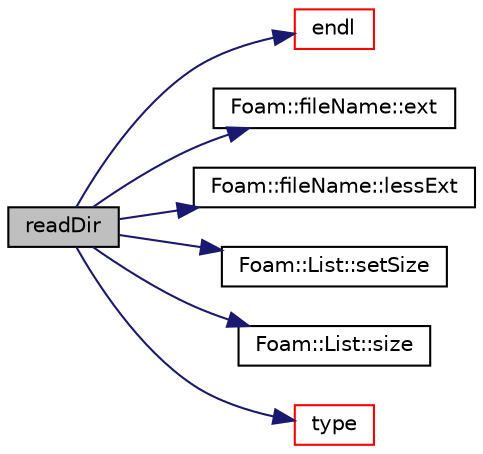 digraph "readDir"
{
  bgcolor="transparent";
  edge [fontname="Helvetica",fontsize="10",labelfontname="Helvetica",labelfontsize="10"];
  node [fontname="Helvetica",fontsize="10",shape=record];
  rankdir="LR";
  Node121113 [label="readDir",height=0.2,width=0.4,color="black", fillcolor="grey75", style="filled", fontcolor="black"];
  Node121113 -> Node121114 [color="midnightblue",fontsize="10",style="solid",fontname="Helvetica"];
  Node121114 [label="endl",height=0.2,width=0.4,color="red",URL="$a21851.html#a2db8fe02a0d3909e9351bb4275b23ce4",tooltip="Add newline and flush stream. "];
  Node121113 -> Node121116 [color="midnightblue",fontsize="10",style="solid",fontname="Helvetica"];
  Node121116 [label="Foam::fileName::ext",height=0.2,width=0.4,color="black",URL="$a29541.html#aa9025b0a516ed5b621e9afd6c493da4d",tooltip="Return file name extension (part after last .) "];
  Node121113 -> Node121117 [color="midnightblue",fontsize="10",style="solid",fontname="Helvetica"];
  Node121117 [label="Foam::fileName::lessExt",height=0.2,width=0.4,color="black",URL="$a29541.html#a6807d1f6ee241b17aec7652ecce48f6e",tooltip="Return file name without extension (part before last .) "];
  Node121113 -> Node121118 [color="midnightblue",fontsize="10",style="solid",fontname="Helvetica"];
  Node121118 [label="Foam::List::setSize",height=0.2,width=0.4,color="black",URL="$a26833.html#aedb985ffeaf1bdbfeccc2a8730405703",tooltip="Reset size of List. "];
  Node121113 -> Node121119 [color="midnightblue",fontsize="10",style="solid",fontname="Helvetica"];
  Node121119 [label="Foam::List::size",height=0.2,width=0.4,color="black",URL="$a26833.html#a8a5f6fa29bd4b500caf186f60245b384",tooltip="Override size to be inconsistent with allocated storage. "];
  Node121113 -> Node121120 [color="midnightblue",fontsize="10",style="solid",fontname="Helvetica"];
  Node121120 [label="type",height=0.2,width=0.4,color="red",URL="$a21851.html#aec48583af672626378f501eb9fc32cd1",tooltip="Return the file type: DIRECTORY or FILE. "];
}
